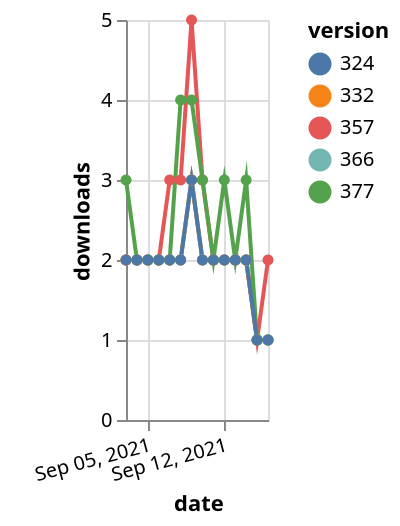 {"$schema": "https://vega.github.io/schema/vega-lite/v5.json", "description": "A simple bar chart with embedded data.", "data": {"values": [{"date": "2021-09-03", "total": 2303, "delta": 2, "version": "366"}, {"date": "2021-09-04", "total": 2305, "delta": 2, "version": "366"}, {"date": "2021-09-05", "total": 2307, "delta": 2, "version": "366"}, {"date": "2021-09-06", "total": 2309, "delta": 2, "version": "366"}, {"date": "2021-09-07", "total": 2311, "delta": 2, "version": "366"}, {"date": "2021-09-08", "total": 2313, "delta": 2, "version": "366"}, {"date": "2021-09-09", "total": 2316, "delta": 3, "version": "366"}, {"date": "2021-09-10", "total": 2318, "delta": 2, "version": "366"}, {"date": "2021-09-11", "total": 2320, "delta": 2, "version": "366"}, {"date": "2021-09-12", "total": 2322, "delta": 2, "version": "366"}, {"date": "2021-09-13", "total": 2324, "delta": 2, "version": "366"}, {"date": "2021-09-14", "total": 2326, "delta": 2, "version": "366"}, {"date": "2021-09-15", "total": 2327, "delta": 1, "version": "366"}, {"date": "2021-09-16", "total": 2328, "delta": 1, "version": "366"}, {"date": "2021-09-03", "total": 2887, "delta": 2, "version": "357"}, {"date": "2021-09-04", "total": 2889, "delta": 2, "version": "357"}, {"date": "2021-09-05", "total": 2891, "delta": 2, "version": "357"}, {"date": "2021-09-06", "total": 2893, "delta": 2, "version": "357"}, {"date": "2021-09-07", "total": 2896, "delta": 3, "version": "357"}, {"date": "2021-09-08", "total": 2899, "delta": 3, "version": "357"}, {"date": "2021-09-09", "total": 2904, "delta": 5, "version": "357"}, {"date": "2021-09-10", "total": 2907, "delta": 3, "version": "357"}, {"date": "2021-09-11", "total": 2909, "delta": 2, "version": "357"}, {"date": "2021-09-12", "total": 2911, "delta": 2, "version": "357"}, {"date": "2021-09-13", "total": 2913, "delta": 2, "version": "357"}, {"date": "2021-09-14", "total": 2915, "delta": 2, "version": "357"}, {"date": "2021-09-15", "total": 2916, "delta": 1, "version": "357"}, {"date": "2021-09-16", "total": 2918, "delta": 2, "version": "357"}, {"date": "2021-09-03", "total": 2770, "delta": 2, "version": "332"}, {"date": "2021-09-04", "total": 2772, "delta": 2, "version": "332"}, {"date": "2021-09-05", "total": 2774, "delta": 2, "version": "332"}, {"date": "2021-09-06", "total": 2776, "delta": 2, "version": "332"}, {"date": "2021-09-07", "total": 2778, "delta": 2, "version": "332"}, {"date": "2021-09-08", "total": 2780, "delta": 2, "version": "332"}, {"date": "2021-09-09", "total": 2783, "delta": 3, "version": "332"}, {"date": "2021-09-10", "total": 2785, "delta": 2, "version": "332"}, {"date": "2021-09-11", "total": 2787, "delta": 2, "version": "332"}, {"date": "2021-09-12", "total": 2789, "delta": 2, "version": "332"}, {"date": "2021-09-13", "total": 2791, "delta": 2, "version": "332"}, {"date": "2021-09-14", "total": 2793, "delta": 2, "version": "332"}, {"date": "2021-09-15", "total": 2794, "delta": 1, "version": "332"}, {"date": "2021-09-16", "total": 2795, "delta": 1, "version": "332"}, {"date": "2021-09-03", "total": 2132, "delta": 3, "version": "377"}, {"date": "2021-09-04", "total": 2134, "delta": 2, "version": "377"}, {"date": "2021-09-05", "total": 2136, "delta": 2, "version": "377"}, {"date": "2021-09-06", "total": 2138, "delta": 2, "version": "377"}, {"date": "2021-09-07", "total": 2140, "delta": 2, "version": "377"}, {"date": "2021-09-08", "total": 2144, "delta": 4, "version": "377"}, {"date": "2021-09-09", "total": 2148, "delta": 4, "version": "377"}, {"date": "2021-09-10", "total": 2151, "delta": 3, "version": "377"}, {"date": "2021-09-11", "total": 2153, "delta": 2, "version": "377"}, {"date": "2021-09-12", "total": 2156, "delta": 3, "version": "377"}, {"date": "2021-09-13", "total": 2158, "delta": 2, "version": "377"}, {"date": "2021-09-14", "total": 2161, "delta": 3, "version": "377"}, {"date": "2021-09-15", "total": 2162, "delta": 1, "version": "377"}, {"date": "2021-09-16", "total": 2163, "delta": 1, "version": "377"}, {"date": "2021-09-03", "total": 2498, "delta": 2, "version": "324"}, {"date": "2021-09-04", "total": 2500, "delta": 2, "version": "324"}, {"date": "2021-09-05", "total": 2502, "delta": 2, "version": "324"}, {"date": "2021-09-06", "total": 2504, "delta": 2, "version": "324"}, {"date": "2021-09-07", "total": 2506, "delta": 2, "version": "324"}, {"date": "2021-09-08", "total": 2508, "delta": 2, "version": "324"}, {"date": "2021-09-09", "total": 2511, "delta": 3, "version": "324"}, {"date": "2021-09-10", "total": 2513, "delta": 2, "version": "324"}, {"date": "2021-09-11", "total": 2515, "delta": 2, "version": "324"}, {"date": "2021-09-12", "total": 2517, "delta": 2, "version": "324"}, {"date": "2021-09-13", "total": 2519, "delta": 2, "version": "324"}, {"date": "2021-09-14", "total": 2521, "delta": 2, "version": "324"}, {"date": "2021-09-15", "total": 2522, "delta": 1, "version": "324"}, {"date": "2021-09-16", "total": 2523, "delta": 1, "version": "324"}]}, "width": "container", "mark": {"type": "line", "point": {"filled": true}}, "encoding": {"x": {"field": "date", "type": "temporal", "timeUnit": "yearmonthdate", "title": "date", "axis": {"labelAngle": -15}}, "y": {"field": "delta", "type": "quantitative", "title": "downloads"}, "color": {"field": "version", "type": "nominal"}, "tooltip": {"field": "delta"}}}